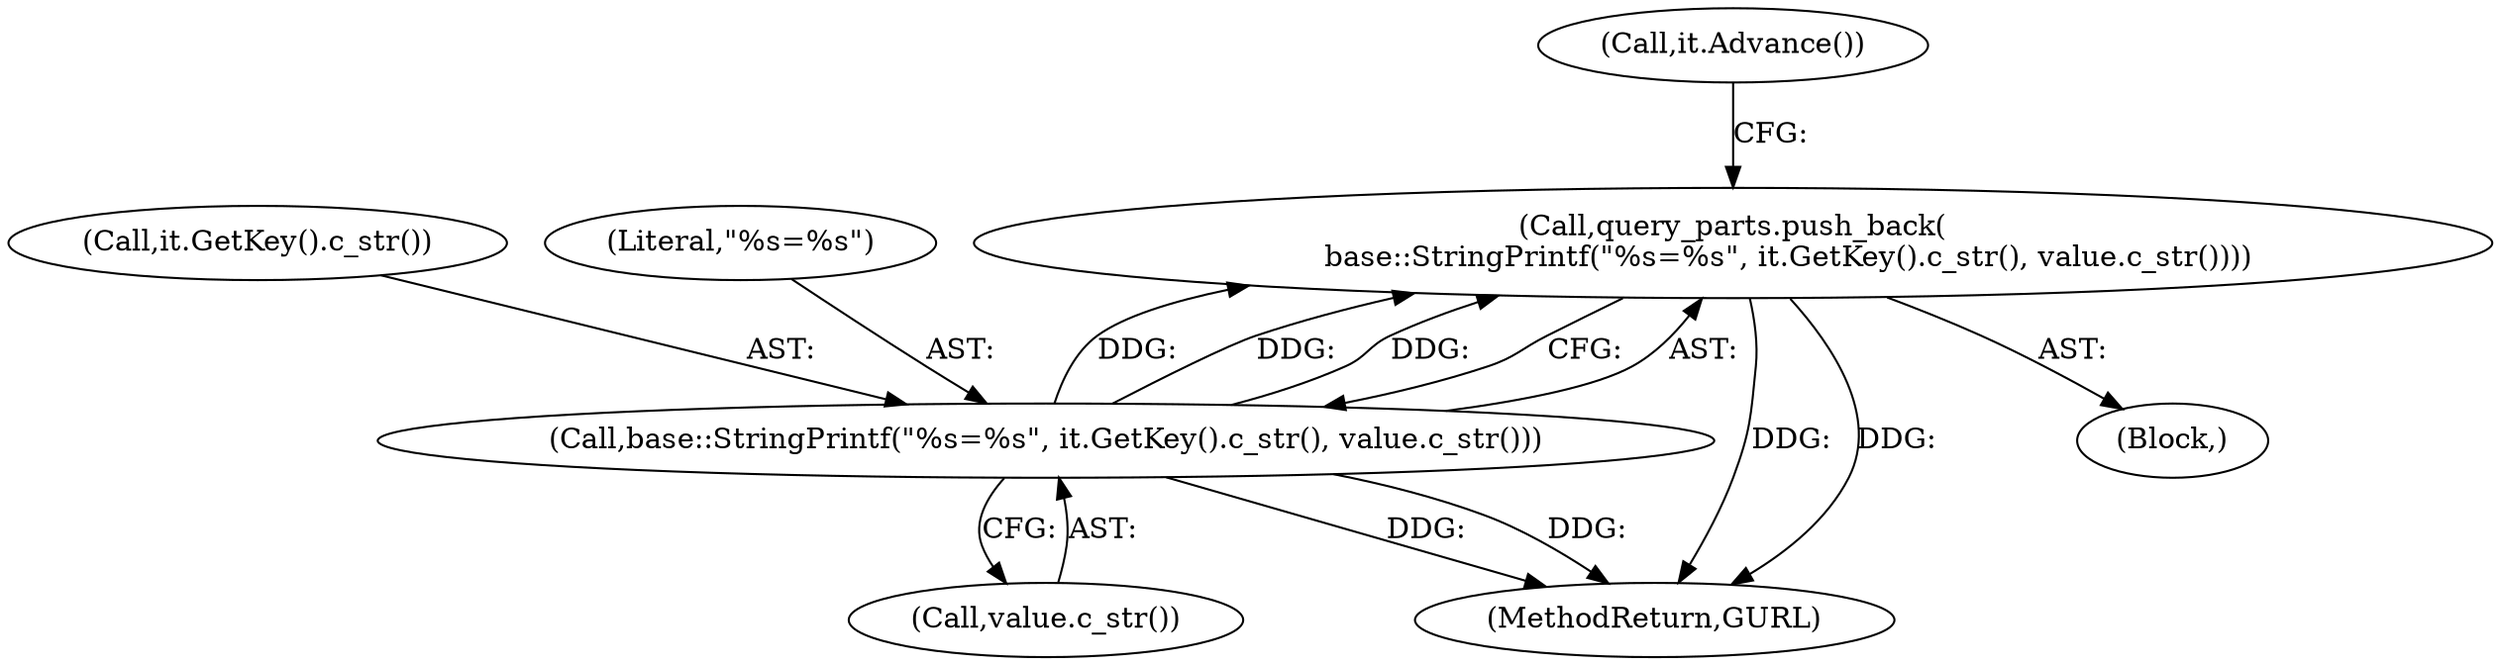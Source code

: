 digraph "1_Chrome_eea3300239f0b53e172a320eb8de59d0bea65f27_8@del" {
"1000131" [label="(Call,query_parts.push_back(\n            base::StringPrintf(\"%s=%s\", it.GetKey().c_str(), value.c_str())))"];
"1000132" [label="(Call,base::StringPrintf(\"%s=%s\", it.GetKey().c_str(), value.c_str()))"];
"1000119" [label="(Call,it.Advance())"];
"1000134" [label="(Call,it.GetKey().c_str())"];
"1000132" [label="(Call,base::StringPrintf(\"%s=%s\", it.GetKey().c_str(), value.c_str()))"];
"1000133" [label="(Literal,\"%s=%s\")"];
"1000168" [label="(MethodReturn,GURL)"];
"1000130" [label="(Block,)"];
"1000135" [label="(Call,value.c_str())"];
"1000131" [label="(Call,query_parts.push_back(\n            base::StringPrintf(\"%s=%s\", it.GetKey().c_str(), value.c_str())))"];
"1000131" -> "1000130"  [label="AST: "];
"1000131" -> "1000132"  [label="CFG: "];
"1000132" -> "1000131"  [label="AST: "];
"1000119" -> "1000131"  [label="CFG: "];
"1000131" -> "1000168"  [label="DDG: "];
"1000131" -> "1000168"  [label="DDG: "];
"1000132" -> "1000131"  [label="DDG: "];
"1000132" -> "1000131"  [label="DDG: "];
"1000132" -> "1000131"  [label="DDG: "];
"1000132" -> "1000135"  [label="CFG: "];
"1000133" -> "1000132"  [label="AST: "];
"1000134" -> "1000132"  [label="AST: "];
"1000135" -> "1000132"  [label="AST: "];
"1000132" -> "1000168"  [label="DDG: "];
"1000132" -> "1000168"  [label="DDG: "];
}

